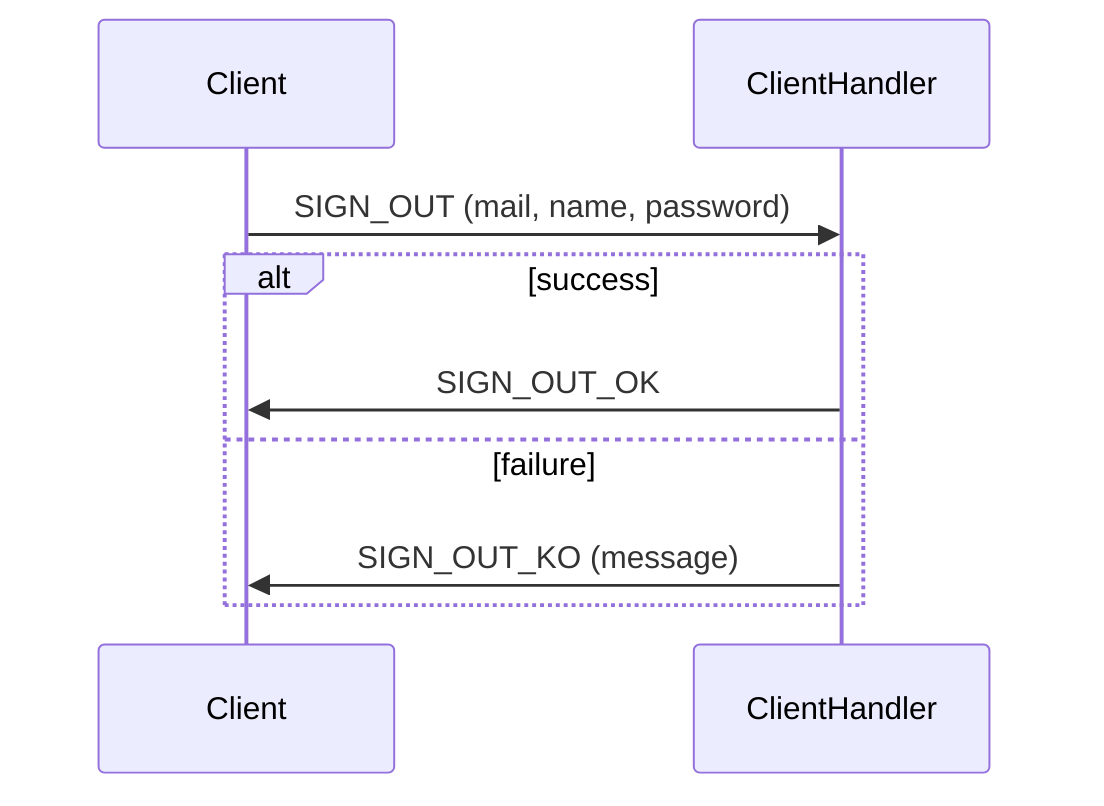 sequenceDiagram
participant Client
participant ClientHandler
Client->>ClientHandler: SIGN_OUT (mail, name, password)
alt success
    ClientHandler->>Client: SIGN_OUT_OK
else failure
    ClientHandler->>Client: SIGN_OUT_KO (message)
end